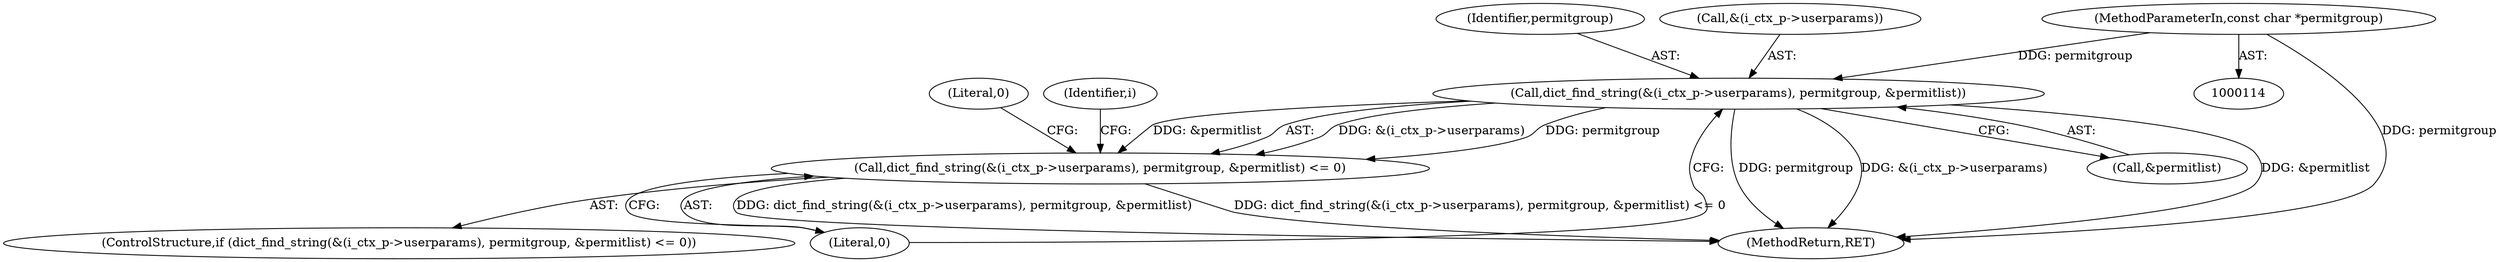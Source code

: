 digraph "0_ghostscript_0d3901189f245232f0161addf215d7268c4d05a3@pointer" {
"1000157" [label="(Call,dict_find_string(&(i_ctx_p->userparams), permitgroup, &permitlist))"];
"1000119" [label="(MethodParameterIn,const char *permitgroup)"];
"1000156" [label="(Call,dict_find_string(&(i_ctx_p->userparams), permitgroup, &permitlist) <= 0)"];
"1000163" [label="(Call,&permitlist)"];
"1000155" [label="(ControlStructure,if (dict_find_string(&(i_ctx_p->userparams), permitgroup, &permitlist) <= 0))"];
"1000156" [label="(Call,dict_find_string(&(i_ctx_p->userparams), permitgroup, &permitlist) <= 0)"];
"1000165" [label="(Literal,0)"];
"1000157" [label="(Call,dict_find_string(&(i_ctx_p->userparams), permitgroup, &permitlist))"];
"1000162" [label="(Identifier,permitgroup)"];
"1000170" [label="(Identifier,i)"];
"1000119" [label="(MethodParameterIn,const char *permitgroup)"];
"1000167" [label="(Literal,0)"];
"1000279" [label="(MethodReturn,RET)"];
"1000158" [label="(Call,&(i_ctx_p->userparams))"];
"1000157" -> "1000156"  [label="AST: "];
"1000157" -> "1000163"  [label="CFG: "];
"1000158" -> "1000157"  [label="AST: "];
"1000162" -> "1000157"  [label="AST: "];
"1000163" -> "1000157"  [label="AST: "];
"1000165" -> "1000157"  [label="CFG: "];
"1000157" -> "1000279"  [label="DDG: &(i_ctx_p->userparams)"];
"1000157" -> "1000279"  [label="DDG: &permitlist"];
"1000157" -> "1000279"  [label="DDG: permitgroup"];
"1000157" -> "1000156"  [label="DDG: &(i_ctx_p->userparams)"];
"1000157" -> "1000156"  [label="DDG: permitgroup"];
"1000157" -> "1000156"  [label="DDG: &permitlist"];
"1000119" -> "1000157"  [label="DDG: permitgroup"];
"1000119" -> "1000114"  [label="AST: "];
"1000119" -> "1000279"  [label="DDG: permitgroup"];
"1000156" -> "1000155"  [label="AST: "];
"1000156" -> "1000165"  [label="CFG: "];
"1000165" -> "1000156"  [label="AST: "];
"1000167" -> "1000156"  [label="CFG: "];
"1000170" -> "1000156"  [label="CFG: "];
"1000156" -> "1000279"  [label="DDG: dict_find_string(&(i_ctx_p->userparams), permitgroup, &permitlist)"];
"1000156" -> "1000279"  [label="DDG: dict_find_string(&(i_ctx_p->userparams), permitgroup, &permitlist) <= 0"];
}
